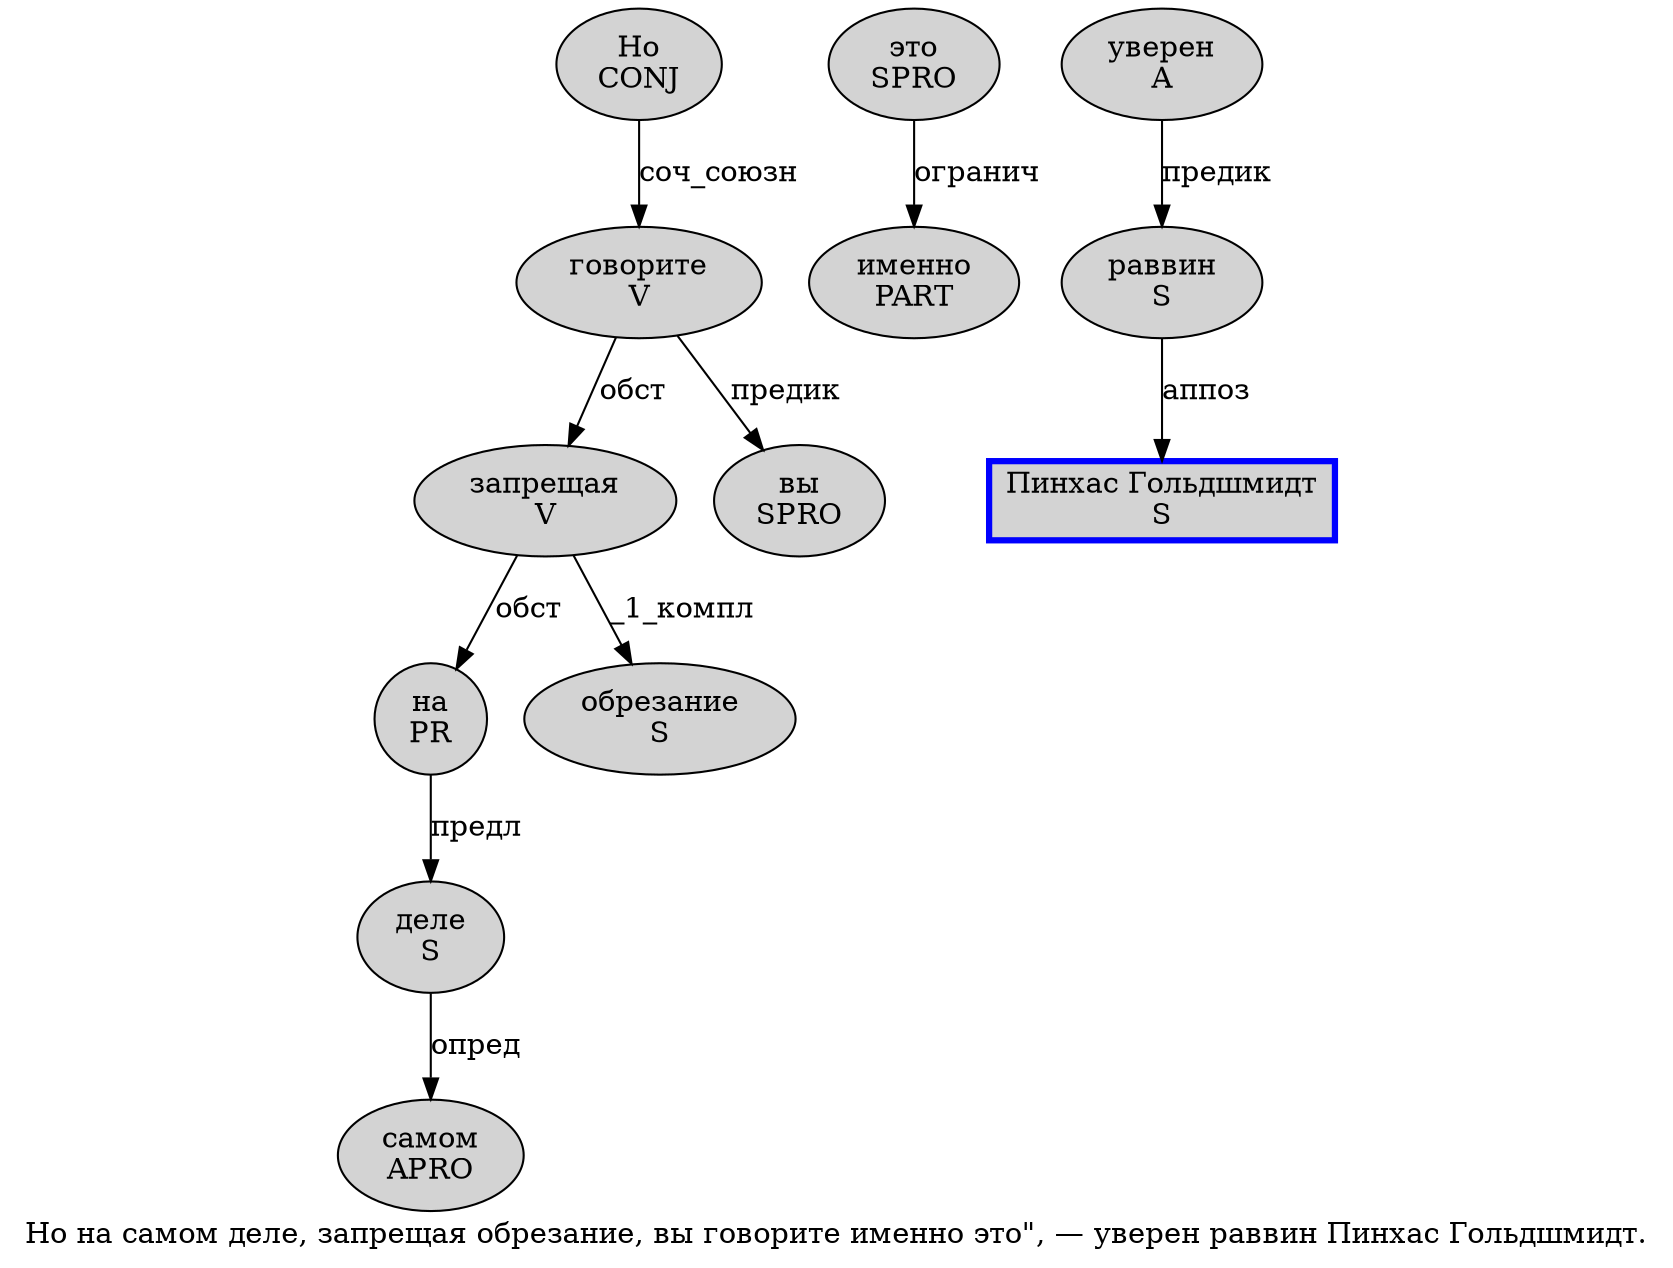 digraph SENTENCE_1428 {
	graph [label="Но на самом деле, запрещая обрезание, вы говорите именно это\", — уверен раввин Пинхас Гольдшмидт."]
	node [style=filled]
		0 [label="Но
CONJ" color="" fillcolor=lightgray penwidth=1 shape=ellipse]
		1 [label="на
PR" color="" fillcolor=lightgray penwidth=1 shape=ellipse]
		2 [label="самом
APRO" color="" fillcolor=lightgray penwidth=1 shape=ellipse]
		3 [label="деле
S" color="" fillcolor=lightgray penwidth=1 shape=ellipse]
		5 [label="запрещая
V" color="" fillcolor=lightgray penwidth=1 shape=ellipse]
		6 [label="обрезание
S" color="" fillcolor=lightgray penwidth=1 shape=ellipse]
		8 [label="вы
SPRO" color="" fillcolor=lightgray penwidth=1 shape=ellipse]
		9 [label="говорите
V" color="" fillcolor=lightgray penwidth=1 shape=ellipse]
		10 [label="именно
PART" color="" fillcolor=lightgray penwidth=1 shape=ellipse]
		11 [label="это
SPRO" color="" fillcolor=lightgray penwidth=1 shape=ellipse]
		15 [label="уверен
A" color="" fillcolor=lightgray penwidth=1 shape=ellipse]
		16 [label="раввин
S" color="" fillcolor=lightgray penwidth=1 shape=ellipse]
		17 [label="Пинхас Гольдшмидт
S" color=blue fillcolor=lightgray penwidth=3 shape=box]
			11 -> 10 [label="огранич"]
			0 -> 9 [label="соч_союзн"]
			16 -> 17 [label="аппоз"]
			9 -> 5 [label="обст"]
			9 -> 8 [label="предик"]
			1 -> 3 [label="предл"]
			15 -> 16 [label="предик"]
			5 -> 1 [label="обст"]
			5 -> 6 [label="_1_компл"]
			3 -> 2 [label="опред"]
}